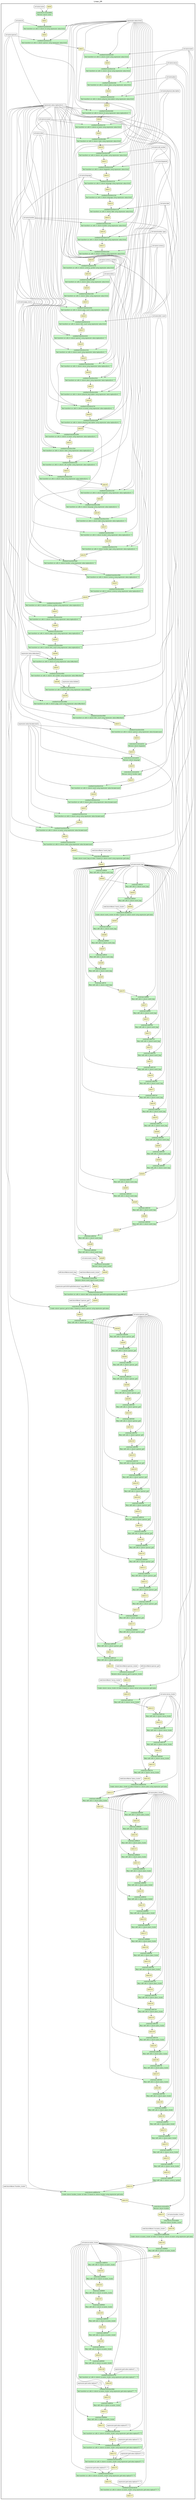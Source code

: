 
/* Start of top-level graph */
digraph Workflow {
rankdir=TB

/* Title for graph */
fontname=Helvetica; fontsize=18; labelloc=t
label=Linear_OR

/* Start of double cluster for drawing box around nodes in workflow */
subgraph cluster_workflow_box_outer { label=""; color=black; penwidth=2
subgraph cluster_workflow_box_inner { label=""; penwidth=0

/* Style for nodes representing atomic programs in workflow */
node[shape=box style=filled fillcolor="#CCFFCC" peripheries=1 fontname=Helvetica]

/* Nodes representing atomic programs in workflow */
"core/column-removal0#" [shape=record rankdir=LR label="{<f0> core/column-removal0# |<f1> Remove column name}"];
"core/text-transform0#" [shape=record rankdir=LR label="{<f0> core/text-transform0# |<f1> Text transform on cells in column id using expression value.trim()}"];
"core/text-transform1#" [shape=record rankdir=LR label="{<f0> core/text-transform1# |<f1> Text transform on cells in column sponsor using expression value.trim()}"];
"core/text-transform2#" [shape=record rankdir=LR label="{<f0> core/text-transform2# |<f1> Text transform on cells in column event using expression value.trim()}"];
"core/text-transform3#" [shape=record rankdir=LR label="{<f0> core/text-transform3# |<f1> Text transform on cells in column venue using expression value.trim()}"];
"core/text-transform4#" [shape=record rankdir=LR label="{<f0> core/text-transform4# |<f1> Text transform on cells in column place using expression value.trim()}"];
"core/text-transform5#" [shape=record rankdir=LR label="{<f0> core/text-transform5# |<f1> Text transform on cells in column physical_description using expression value.trim()}"];
"core/text-transform6#" [shape=record rankdir=LR label="{<f0> core/text-transform6# |<f1> Text transform on cells in column id using expression value.replace(/\\s+/,' ')}"];
"core/text-transform7#" [shape=record rankdir=LR label="{<f0> core/text-transform7# |<f1> Text transform on cells in column occasion using expression value.trim()}"];
"core/text-transform8#" [shape=record rankdir=LR label="{<f0> core/text-transform8# |<f1> Text transform on cells in column notes using expression value.trim()}"];
"core/text-transform9#" [shape=record rankdir=LR label="{<f0> core/text-transform9# |<f1> Text transform on cells in column call_number using expression value.trim()}"];
"core/text-transform10#" [shape=record rankdir=LR label="{<f0> core/text-transform10# |<f1> Text transform on cells in column keywords using expression value.trim()}"];
"core/text-transform11#" [shape=record rankdir=LR label="{<f0> core/text-transform11# |<f1> Text transform on cells in column language using expression value.trim()}"];
"core/text-transform12#" [shape=record rankdir=LR label="{<f0> core/text-transform12# |<f1> Text transform on cells in column language using expression value.trim()}"];
"core/text-transform13#" [shape=record rankdir=LR label="{<f0> core/text-transform13# |<f1> Text transform on cells in column date using expression value.trim()}"];
"core/text-transform14#" [shape=record rankdir=LR label="{<f0> core/text-transform14# |<f1> Text transform on cells in column location using expression value.trim()}"];
"core/text-transform15#" [shape=record rankdir=LR label="{<f0> core/text-transform15# |<f1> Text transform on cells in column location_type using expression value.trim()}"];
"core/text-transform16#" [shape=record rankdir=LR label="{<f0> core/text-transform16# |<f1> Text transform on cells in column currency using expression value.trim()}"];
"core/text-transform17#" [shape=record rankdir=LR label="{<f0> core/text-transform17# |<f1> Text transform on cells in column currency_symbol using expression value.trim()}"];
"core/text-transform18#" [shape=record rankdir=LR label="{<f0> core/text-transform18# |<f1> Text transform on cells in column status using expression value.trim()}"];
"core/text-transform19#" [shape=record rankdir=LR label="{<f0> core/text-transform19# |<f1> Text transform on cells in column status using expression value.trim()}"];
"core/text-transform20#" [shape=record rankdir=LR label="{<f0> core/text-transform20# |<f1> Text transform on cells in column page_count using expression value.trim()}"];
"core/text-transform21#" [shape=record rankdir=LR label="{<f0> core/text-transform21# |<f1> Text transform on cells in column dish_count using expression value.trim()}"];
"core/text-transform22#" [shape=record rankdir=LR label="{<f0> core/text-transform22# |<f1> Text transform on cells in column sponsor using expression value.replace(/\\s+/,' ')}"];
"core/text-transform23#" [shape=record rankdir=LR label="{<f0> core/text-transform23# |<f1> Text transform on cells in column event using expression value.replace(/\\s+/,' ')}"];
"core/text-transform24#" [shape=record rankdir=LR label="{<f0> core/text-transform24# |<f1> Text transform on cells in column venue using expression value.replace(/\\s+/,' ')}"];
"core/text-transform25#" [shape=record rankdir=LR label="{<f0> core/text-transform25# |<f1> Text transform on cells in column place using expression value.replace(/\\s+/,' ')}"];
"core/text-transform26#" [shape=record rankdir=LR label="{<f0> core/text-transform26# |<f1> Text transform on cells in column physical_description using expression value.replace(/\\s+/,' ')}"];
"core/text-transform27#" [shape=record rankdir=LR label="{<f0> core/text-transform27# |<f1> Text transform on cells in column occasion using expression value.replace(/\\s+/,' ')}"];
"core/text-transform28#" [shape=record rankdir=LR label="{<f0> core/text-transform28# |<f1> Text transform on cells in column physical_description using expression value.replace(/\\s+/,' ')}"];
"core/text-transform29#" [shape=record rankdir=LR label="{<f0> core/text-transform29# |<f1> Text transform on cells in column occasion using expression value.replace(/\\s+/,' ')}"];
"core/text-transform30#" [shape=record rankdir=LR label="{<f0> core/text-transform30# |<f1> Text transform on cells in column notes using expression value.replace(/\\s+/,' ')}"];
"core/text-transform31#" [shape=record rankdir=LR label="{<f0> core/text-transform31# |<f1> Text transform on cells in column call_number using expression value.replace(/\\s+/,' ')}"];
"core/text-transform32#" [shape=record rankdir=LR label="{<f0> core/text-transform32# |<f1> Text transform on cells in column notes using expression value.replace(/\\s+/,' ')}"];
"core/text-transform33#" [shape=record rankdir=LR label="{<f0> core/text-transform33# |<f1> Text transform on cells in column keywords using expression value.replace(/\\s+/,' ')}"];
"core/text-transform34#" [shape=record rankdir=LR label="{<f0> core/text-transform34# |<f1> Text transform on cells in column language using expression value.replace(/\\s+/,' ')}"];
"core/text-transform35#" [shape=record rankdir=LR label="{<f0> core/text-transform35# |<f1> Text transform on cells in column date using expression value.replace(/\\s+/,' ')}"];
"core/text-transform36#" [shape=record rankdir=LR label="{<f0> core/text-transform36# |<f1> Text transform on cells in column location using expression value.replace(/\\s+/,' ')}"];
"core/text-transform37#" [shape=record rankdir=LR label="{<f0> core/text-transform37# |<f1> Text transform on cells in column location_type using expression value.replace(/\\s+/,' ')}"];
"core/text-transform38#" [shape=record rankdir=LR label="{<f0> core/text-transform38# |<f1> Text transform on cells in column location using expression value.replace(/\\s+/,' ')}"];
"core/text-transform39#" [shape=record rankdir=LR label="{<f0> core/text-transform39# |<f1> Text transform on cells in column currency using expression value.replace(/\\s+/,' ')}"];
"core/text-transform40#" [shape=record rankdir=LR label="{<f0> core/text-transform40# |<f1> Text transform on cells in column currency using expression value.replace(/\\s+/,' ')}"];
"core/text-transform41#" [shape=record rankdir=LR label="{<f0> core/text-transform41# |<f1> Text transform on cells in column currency_symbol using expression value.replace(/\\s+/,' ')}"];
"core/text-transform42#" [shape=record rankdir=LR label="{<f0> core/text-transform42# |<f1> Text transform on cells in column status using expression value.replace(/\\s+/,' ')}"];
"core/text-transform43#" [shape=record rankdir=LR label="{<f0> core/text-transform43# |<f1> Text transform on cells in column page_count using expression value.replace(/\\s+/,' ')}"];
"core/text-transform44#" [shape=record rankdir=LR label="{<f0> core/text-transform44# |<f1> Text transform on cells in column dish_count using expression value.replace(/\\s+/,' ')}"];
"core/text-transform45#" [shape=record rankdir=LR label="{<f0> core/text-transform45# |<f1> Text transform on cells in column id using expression value.toNumber()}"];
"core/text-transform46#" [shape=record rankdir=LR label="{<f0> core/text-transform46# |<f1> Text transform on cells in column call_number using expression value.toNumber()}"];
"core/text-transform47#" [shape=record rankdir=LR label="{<f0> core/text-transform47# |<f1> Text transform on cells in column date using expression value.toDate()}"];
"core/text-transform48#" [shape=record rankdir=LR label="{<f0> core/text-transform48# |<f1> Text transform on cells in column page_count using expression value.toNumber()}"];
"core/text-transform49#" [shape=record rankdir=LR label="{<f0> core/text-transform49# |<f1> Text transform on cells in column dish_count using expression value.toNumber()}"];
"core/text-transform50#" [shape=record rankdir=LR label="{<f0> core/text-transform50# |<f1> Text transform on cells in column sponsor using expression value.toLowercase()}"];
"core/column-removal1#" [shape=record rankdir=LR label="{<f0> core/column-removal1# |<f1> Remove column keywords}"];
"core/column-removal2#" [shape=record rankdir=LR label="{<f0> core/column-removal2# |<f1> Remove column language}"];
"core/column-removal3#" [shape=record rankdir=LR label="{<f0> core/column-removal3# |<f1> Remove column location_type}"];
"core/text-transform51#" [shape=record rankdir=LR label="{<f0> core/text-transform51# |<f1> Text transform on cells in column event using expression value.toLowercase()}"];
"core/text-transform52#" [shape=record rankdir=LR label="{<f0> core/text-transform52# |<f1> Text transform on cells in column place using expression value.toLowercase()}"];
"core/text-transform53#" [shape=record rankdir=LR label="{<f0> core/text-transform53# |<f1> Text transform on cells in column venue using expression value.toLowercase()}"];
"core/text-transform54#" [shape=record rankdir=LR label="{<f0> core/text-transform54# |<f1> Text transform on cells in column occasion using expression value.toLowercase()}"];
"core/text-transform55#" [shape=record rankdir=LR label="{<f0> core/text-transform55# |<f1> Text transform on cells in column notes using expression value.toLowercase()}"];
"core/column-addition0#" [shape=record rankdir=LR label="{<f0> core/column-addition0# |<f1> Create column event_loop at index 3 based on column event using expression grel\:value}"];
"core/mass-edit0#" [shape=record rankdir=LR label="{<f0> core/mass-edit0# |<f1> Mass edit cells in column event_loop}"];
"core/mass-edit1#" [shape=record rankdir=LR label="{<f0> core/mass-edit1# |<f1> Mass edit cells in column event_loop}"];
"core/mass-edit2#" [shape=record rankdir=LR label="{<f0> core/mass-edit2# |<f1> Mass edit cells in column event_loop}"];
"core/column-addition1#" [shape=record rankdir=LR label="{<f0> core/column-addition1# |<f1> Create column event_cluster at index 3 based on column event using expression grel\:value}"];
"core/mass-edit3#" [shape=record rankdir=LR label="{<f0> core/mass-edit3# |<f1> Mass edit cells in column event_loop}"];
"core/mass-edit4#" [shape=record rankdir=LR label="{<f0> core/mass-edit4# |<f1> Mass edit cells in column event_loop}"];
"core/mass-edit5#" [shape=record rankdir=LR label="{<f0> core/mass-edit5# |<f1> Mass edit cells in column event_loop}"];
"core/mass-edit6#" [shape=record rankdir=LR label="{<f0> core/mass-edit6# |<f1> Mass edit cells in column event_loop}"];
"core/mass-edit7#" [shape=record rankdir=LR label="{<f0> core/mass-edit7# |<f1> Mass edit cells in column event_loop}"];
"core/mass-edit8#" [shape=record rankdir=LR label="{<f0> core/mass-edit8# |<f1> Mass edit cells in column event_loop}"];
"core/mass-edit9#" [shape=record rankdir=LR label="{<f0> core/mass-edit9# |<f1> Mass edit cells in column event_loop}"];
"core/mass-edit10#" [shape=record rankdir=LR label="{<f0> core/mass-edit10# |<f1> Mass edit cells in column event_loop}"];
"core/mass-edit11#" [shape=record rankdir=LR label="{<f0> core/mass-edit11# |<f1> Mass edit cells in column event_loop}"];
"core/mass-edit12#" [shape=record rankdir=LR label="{<f0> core/mass-edit12# |<f1> Mass edit cells in column event_loop}"];
"core/mass-edit13#" [shape=record rankdir=LR label="{<f0> core/mass-edit13# |<f1> Mass edit cells in column event_loop}"];
"core/mass-edit14#" [shape=record rankdir=LR label="{<f0> core/mass-edit14# |<f1> Mass edit cells in column event_loop}"];
"core/mass-edit15#" [shape=record rankdir=LR label="{<f0> core/mass-edit15# |<f1> Mass edit cells in column event_loop}"];
"core/mass-edit16#" [shape=record rankdir=LR label="{<f0> core/mass-edit16# |<f1> Mass edit cells in column event_loop}"];
"core/mass-edit17#" [shape=record rankdir=LR label="{<f0> core/mass-edit17# |<f1> Mass edit cells in column event_loop}"];
"core/mass-edit18#" [shape=record rankdir=LR label="{<f0> core/mass-edit18# |<f1> Mass edit cells in column event_loop}"];
"core/mass-edit19#" [shape=record rankdir=LR label="{<f0> core/mass-edit19# |<f1> Mass edit cells in column event_loop}"];
"core/mass-edit20#" [shape=record rankdir=LR label="{<f0> core/mass-edit20# |<f1> Mass edit cells in column event_loop}"];
"core/mass-edit21#" [shape=record rankdir=LR label="{<f0> core/mass-edit21# |<f1> Mass edit cells in column event_loop}"];
"core/mass-edit22#" [shape=record rankdir=LR label="{<f0> core/mass-edit22# |<f1> Mass edit cells in column event_loop}"];
"core/mass-edit23#" [shape=record rankdir=LR label="{<f0> core/mass-edit23# |<f1> Mass edit cells in column event_loop}"];
"core/mass-edit24#" [shape=record rankdir=LR label="{<f0> core/mass-edit24# |<f1> Mass edit cells in column event_loop}"];
"core/mass-edit25#" [shape=record rankdir=LR label="{<f0> core/mass-edit25# |<f1> Mass edit cells in column event_loop}"];
"core/mass-edit26#" [shape=record rankdir=LR label="{<f0> core/mass-edit26# |<f1> Mass edit cells in column event_loop}"];
"core/column-removal4#" [shape=record rankdir=LR label="{<f0> core/column-removal4# |<f1> Remove column event_cluster}"];
"core/column-rename0#" [shape=record rankdir=LR label="{<f0> core/column-rename0# |<f1> Rename column event_loop to event_cluster}"];
"core/text-transform56#" [shape=record rankdir=LR label="{<f0> core/text-transform56# |<f1> Text transform on cells in column date using expression grel\:toString(toDate(value),\"yyyy-MM-dd\")}"];
"core/column-addition2#" [shape=record rankdir=LR label="{<f0> core/column-addition2# |<f1> Create column sponsor_grel at index 2 based on column sponsor using expression grel\:value}"];
"core/mass-edit27#" [shape=record rankdir=LR label="{<f0> core/mass-edit27# |<f1> Mass edit cells in column sponsor_grel}"];
"core/mass-edit28#" [shape=record rankdir=LR label="{<f0> core/mass-edit28# |<f1> Mass edit cells in column sponsor_grel}"];
"core/mass-edit29#" [shape=record rankdir=LR label="{<f0> core/mass-edit29# |<f1> Mass edit cells in column sponsor_grel}"];
"core/mass-edit30#" [shape=record rankdir=LR label="{<f0> core/mass-edit30# |<f1> Mass edit cells in column sponsor_grel}"];
"core/mass-edit31#" [shape=record rankdir=LR label="{<f0> core/mass-edit31# |<f1> Mass edit cells in column sponsor_grel}"];
"core/mass-edit32#" [shape=record rankdir=LR label="{<f0> core/mass-edit32# |<f1> Mass edit cells in column sponsor_grel}"];
"core/mass-edit33#" [shape=record rankdir=LR label="{<f0> core/mass-edit33# |<f1> Mass edit cells in column sponsor_grel}"];
"core/mass-edit34#" [shape=record rankdir=LR label="{<f0> core/mass-edit34# |<f1> Mass edit cells in column sponsor_grel}"];
"core/mass-edit35#" [shape=record rankdir=LR label="{<f0> core/mass-edit35# |<f1> Mass edit cells in column sponsor_grel}"];
"core/mass-edit36#" [shape=record rankdir=LR label="{<f0> core/mass-edit36# |<f1> Mass edit cells in column sponsor_grel}"];
"core/mass-edit37#" [shape=record rankdir=LR label="{<f0> core/mass-edit37# |<f1> Mass edit cells in column sponsor_grel}"];
"core/mass-edit38#" [shape=record rankdir=LR label="{<f0> core/mass-edit38# |<f1> Mass edit cells in column sponsor_grel}"];
"core/mass-edit39#" [shape=record rankdir=LR label="{<f0> core/mass-edit39# |<f1> Mass edit cells in column sponsor_grel}"];
"core/mass-edit40#" [shape=record rankdir=LR label="{<f0> core/mass-edit40# |<f1> Mass edit cells in column sponsor_grel}"];
"core/mass-edit41#" [shape=record rankdir=LR label="{<f0> core/mass-edit41# |<f1> Mass edit cells in column sponsor_grel}"];
"core/mass-edit42#" [shape=record rankdir=LR label="{<f0> core/mass-edit42# |<f1> Mass edit cells in column sponsor_grel}"];
"core/mass-edit43#" [shape=record rankdir=LR label="{<f0> core/mass-edit43# |<f1> Mass edit cells in column sponsor_grel}"];
"core/mass-edit44#" [shape=record rankdir=LR label="{<f0> core/mass-edit44# |<f1> Mass edit cells in column sponsor_grel}"];
"core/mass-edit45#" [shape=record rankdir=LR label="{<f0> core/mass-edit45# |<f1> Mass edit cells in column sponsor_grel}"];
"core/mass-edit46#" [shape=record rankdir=LR label="{<f0> core/mass-edit46# |<f1> Mass edit cells in column sponsor_grel}"];
"core/mass-edit47#" [shape=record rankdir=LR label="{<f0> core/mass-edit47# |<f1> Mass edit cells in column sponsor_grel}"];
"core/mass-edit48#" [shape=record rankdir=LR label="{<f0> core/mass-edit48# |<f1> Mass edit cells in column sponsor_grel}"];
"core/mass-edit49#" [shape=record rankdir=LR label="{<f0> core/mass-edit49# |<f1> Mass edit cells in column sponsor_grel}"];
"core/mass-edit50#" [shape=record rankdir=LR label="{<f0> core/mass-edit50# |<f1> Mass edit cells in column sponsor_grel}"];
"core/mass-edit51#" [shape=record rankdir=LR label="{<f0> core/mass-edit51# |<f1> Mass edit cells in column sponsor_grel}"];
"core/column-rename1#" [shape=record rankdir=LR label="{<f0> core/column-rename1# |<f1> Rename column sponsor_grel to sponsor_cluster}"];
"core/column-addition3#" [shape=record rankdir=LR label="{<f0> core/column-addition3# |<f1> Create column venue_cluster at index 6 based on column venue using expression grel\:value}"];
"core/mass-edit52#" [shape=record rankdir=LR label="{<f0> core/mass-edit52# |<f1> Mass edit cells in column venue_cluster}"];
"core/mass-edit53#" [shape=record rankdir=LR label="{<f0> core/mass-edit53# |<f1> Mass edit cells in column venue_cluster}"];
"core/mass-edit54#" [shape=record rankdir=LR label="{<f0> core/mass-edit54# |<f1> Mass edit cells in column venue_cluster}"];
"core/mass-edit55#" [shape=record rankdir=LR label="{<f0> core/mass-edit55# |<f1> Mass edit cells in column venue_cluster}"];
"core/mass-edit56#" [shape=record rankdir=LR label="{<f0> core/mass-edit56# |<f1> Mass edit cells in column venue_cluster}"];
"core/mass-edit57#" [shape=record rankdir=LR label="{<f0> core/mass-edit57# |<f1> Mass edit cells in column venue_cluster}"];
"core/column-addition4#" [shape=record rankdir=LR label="{<f0> core/column-addition4# |<f1> Create column place_cluster at index 8 based on column place using expression grel\:value}"];
"core/mass-edit58#" [shape=record rankdir=LR label="{<f0> core/mass-edit58# |<f1> Mass edit cells in column place_cluster}"];
"core/mass-edit59#" [shape=record rankdir=LR label="{<f0> core/mass-edit59# |<f1> Mass edit cells in column place_cluster}"];
"core/mass-edit60#" [shape=record rankdir=LR label="{<f0> core/mass-edit60# |<f1> Mass edit cells in column place_cluster}"];
"core/mass-edit61#" [shape=record rankdir=LR label="{<f0> core/mass-edit61# |<f1> Mass edit cells in column place_cluster}"];
"core/mass-edit62#" [shape=record rankdir=LR label="{<f0> core/mass-edit62# |<f1> Mass edit cells in column place_cluster}"];
"core/mass-edit63#" [shape=record rankdir=LR label="{<f0> core/mass-edit63# |<f1> Mass edit cells in column place_cluster}"];
"core/mass-edit64#" [shape=record rankdir=LR label="{<f0> core/mass-edit64# |<f1> Mass edit cells in column place_cluster}"];
"core/mass-edit65#" [shape=record rankdir=LR label="{<f0> core/mass-edit65# |<f1> Mass edit cells in column place_cluster}"];
"core/mass-edit66#" [shape=record rankdir=LR label="{<f0> core/mass-edit66# |<f1> Mass edit cells in column place_cluster}"];
"core/mass-edit67#" [shape=record rankdir=LR label="{<f0> core/mass-edit67# |<f1> Mass edit cells in column place_cluster}"];
"core/mass-edit68#" [shape=record rankdir=LR label="{<f0> core/mass-edit68# |<f1> Mass edit cells in column place_cluster}"];
"core/mass-edit69#" [shape=record rankdir=LR label="{<f0> core/mass-edit69# |<f1> Mass edit cells in column place_cluster}"];
"core/mass-edit70#" [shape=record rankdir=LR label="{<f0> core/mass-edit70# |<f1> Mass edit cells in column place_cluster}"];
"core/mass-edit71#" [shape=record rankdir=LR label="{<f0> core/mass-edit71# |<f1> Mass edit cells in column place_cluster}"];
"core/mass-edit72#" [shape=record rankdir=LR label="{<f0> core/mass-edit72# |<f1> Mass edit cells in column place_cluster}"];
"core/mass-edit73#" [shape=record rankdir=LR label="{<f0> core/mass-edit73# |<f1> Mass edit cells in column place_cluster}"];
"core/mass-edit74#" [shape=record rankdir=LR label="{<f0> core/mass-edit74# |<f1> Mass edit cells in column place_cluster}"];
"core/mass-edit75#" [shape=record rankdir=LR label="{<f0> core/mass-edit75# |<f1> Mass edit cells in column place_cluster}"];
"core/mass-edit76#" [shape=record rankdir=LR label="{<f0> core/mass-edit76# |<f1> Mass edit cells in column place_cluster}"];
"core/mass-edit77#" [shape=record rankdir=LR label="{<f0> core/mass-edit77# |<f1> Mass edit cells in column place_cluster}"];
"core/mass-edit78#" [shape=record rankdir=LR label="{<f0> core/mass-edit78# |<f1> Mass edit cells in column place_cluster}"];
"core/mass-edit79#" [shape=record rankdir=LR label="{<f0> core/mass-edit79# |<f1> Mass edit cells in column place_cluster}"];
"core/mass-edit80#" [shape=record rankdir=LR label="{<f0> core/mass-edit80# |<f1> Mass edit cells in column place_cluster}"];
"core/mass-edit81#" [shape=record rankdir=LR label="{<f0> core/mass-edit81# |<f1> Mass edit cells in column place_cluster}"];
"core/mass-edit82#" [shape=record rankdir=LR label="{<f0> core/mass-edit82# |<f1> Mass edit cells in column place_cluster}"];
"core/mass-edit83#" [shape=record rankdir=LR label="{<f0> core/mass-edit83# |<f1> Mass edit cells in column venue_cluster}"];
"core/mass-edit84#" [shape=record rankdir=LR label="{<f0> core/mass-edit84# |<f1> Mass edit cells in column venue_cluster}"];
"core/mass-edit85#" [shape=record rankdir=LR label="{<f0> core/mass-edit85# |<f1> Mass edit cells in column currency_symbol}"];
"core/column-addition5#" [shape=record rankdir=LR label="{<f0> core/column-addition5# |<f1> Create column location_cluster at index 15 based on column location using expression grel\:value}"];
"core/column-removal5#" [shape=record rankdir=LR label="{<f0> core/column-removal5# |<f1> Remove column location}"];
"core/column-removal6#" [shape=record rankdir=LR label="{<f0> core/column-removal6# |<f1> Remove column location_cluster}"];
"core/column-addition6#" [shape=record rankdir=LR label="{<f0> core/column-addition6# |<f1> Create column occasion_cluster at index 11 based on column occasion using expression grel\:value}"];
"core/mass-edit86#" [shape=record rankdir=LR label="{<f0> core/mass-edit86# |<f1> Mass edit cells in column occasion_cluster}"];
"core/mass-edit87#" [shape=record rankdir=LR label="{<f0> core/mass-edit87# |<f1> Mass edit cells in column occasion_cluster}"];
"core/mass-edit88#" [shape=record rankdir=LR label="{<f0> core/mass-edit88# |<f1> Mass edit cells in column occasion_cluster}"];
"core/mass-edit89#" [shape=record rankdir=LR label="{<f0> core/mass-edit89# |<f1> Mass edit cells in column occasion_cluster}"];
"core/mass-edit90#" [shape=record rankdir=LR label="{<f0> core/mass-edit90# |<f1> Mass edit cells in column occasion_cluster}"];
"core/mass-edit91#" [shape=record rankdir=LR label="{<f0> core/mass-edit91# |<f1> Mass edit cells in column occasion_cluster}"];
"core/mass-edit92#" [shape=record rankdir=LR label="{<f0> core/mass-edit92# |<f1> Mass edit cells in column occasion_cluster}"];
"core/mass-edit93#" [shape=record rankdir=LR label="{<f0> core/mass-edit93# |<f1> Mass edit cells in column occasion_cluster}"];
"core/mass-edit94#" [shape=record rankdir=LR label="{<f0> core/mass-edit94# |<f1> Mass edit cells in column occasion_cluster}"];
"core/text-transform57#" [shape=record rankdir=LR label="{<f0> core/text-transform57# |<f1> Text transform on cells in column occasion_cluster using expression grel\:value.replace(\";\", \"\")}"];
"core/text-transform58#" [shape=record rankdir=LR label="{<f0> core/text-transform58# |<f1> Text transform on cells in column occasion_cluster using expression grel\:value.replace(\"\"\", \"\")}"];
"core/mass-edit95#" [shape=record rankdir=LR label="{<f0> core/mass-edit95# |<f1> Mass edit cells in column occasion_cluster}"];
"core/mass-edit96#" [shape=record rankdir=LR label="{<f0> core/mass-edit96# |<f1> Mass edit cells in column occasion_cluster}"];
"core/text-transform59#" [shape=record rankdir=LR label="{<f0> core/text-transform59# |<f1> Text transform on cells in column occasion_cluster using expression grel\:value.replace(\"[\",\"\")}"];
"core/text-transform60#" [shape=record rankdir=LR label="{<f0> core/text-transform60# |<f1> Text transform on cells in column occasion_cluster using expression grel\:value.replace(\"]\",\"\")}"];
"core/text-transform61#" [shape=record rankdir=LR label="{<f0> core/text-transform61# |<f1> Text transform on cells in column occasion_cluster using expression grel\:value.replace(\"(\",\"\")}"];
"core/text-transform62#" [shape=record rankdir=LR label="{<f0> core/text-transform62# |<f1> Text transform on cells in column occasion_cluster using expression grel\:value.replace(\")\",\"\")}"];
"core/text-transform63#" [shape=record rankdir=LR label="{<f0> core/text-transform63# |<f1> Text transform on cells in column occasion_cluster using expression grel\:value.replace(\"?\",\"\")}"];

/* Style for nodes representing non-parameter data channels in workflow */
node[shape=box style="rounded,filled" fillcolor="#FFFFCC" peripheries=1 fontname=Helvetica]

/* Nodes for non-parameter data channels in workflow */
table177
table0
table1
table2
table3
table4
table5
table6
table7
table8
table9
table10
table11
table12
table13
table14
table15
table16
table17
table18
table19
table20
table21
table22
table23
table24
table25
table26
table27
table28
table29
table30
table31
table32
table33
table34
table35
table36
table37
table38
table39
table40
table41
table42
table43
table44
table45
table46
table47
table48
table49
table50
table51
table52
table53
table54
table55
table56
table57
table58
table59
table60
table61
table62
table63
table64
table65
table66
table67
table68
table69
table70
table71
table72
table73
table74
table75
table76
table77
table78
table79
table80
table81
table82
table83
table84
table85
table86
table87
table88
table89
table90
table91
table92
table93
table94
table95
table96
table97
table98
table99
table100
table101
table102
table103
table104
table105
table106
table107
table108
table109
table110
table111
table112
table113
table114
table115
table116
table117
table118
table119
table120
table121
table122
table123
table124
table125
table126
table127
table128
table129
table130
table131
table132
table133
table134
table135
table136
table137
table138
table139
table140
table141
table142
table143
table144
table145
table146
table147
table148
table149
table150
table151
table152
table153
table154
table155
table156
table157
table158
table159
table160
table161
table162
table163
table164
table165
table166
table167
table168
table169
table170
table171
table172
table173
table174
table175
table176

/* Style for nodes representing parameter channels in workflow */
node[shape=box style="rounded,filled" fillcolor="#FCFCFC" peripheries=1 fontname=Helvetica]

/* Nodes representing parameter channels in workflow */
"col-name:name"
"col-name:id"
"expression:value.trim()"
"col-name:sponsor"
"col-name:event"
"col-name:venue"
"col-name:place"
"col-name:physical_description"
"expression:value.replace(/\\s+/,'_')"
"col-name:occasion"
"col-name:notes"
"col-name:call_number"
"col-name:keywords"
"col-name:language"
"col-name:date"
"col-name:location"
"col-name:location_type"
"col-name:currency"
"col-name:currency_symbol"
"col-name:status"
"col-name:page_count"
"col-name:dish_count"
"expression:value.toNumber()"
"expression:value.toDate()"
"expression:value.toLowercase()"
"col-name:event_loop"
"col-name:event_cluster"
"oldColumnName:event_loop"
"newColumnName:event_cluster"
"expression:grel:toString(toDate(value),\"yyyy-MM-dd\")"
"col-name:sponsor_grel"
"oldColumnName:sponsor_grel"
"newColumnName:sponsor_cluster"
"col-name:venue_cluster"
"col-name:place_cluster"
"col-name:location_cluster"
"col-name:occasion_cluster"
"expression:grel:value.replace(\";\",_\"\")"
"expression:grel:value.replace(\"\"\",_\"\")"
"expression:grel:value.replace(\"[\",\"\")"
"expression:grel:value.replace(\"]\",\"\")"
"expression:grel:value.replace(\"(\",\"\")"
"expression:grel:value.replace(\")\",\"\")"
"expression:grel:value.replace(\"?\",\"\")"

/* Edges representing connections between programs and channels */
"core/column-removal0#" -> table1
"col-name:name" -> "core/column-removal0#"
table0 -> "core/column-removal0#"
"core/text-transform0#" -> table2
"col-name:id" -> "core/text-transform0#"
"expression:value.trim()" -> "core/text-transform0#"
table1 -> "core/text-transform0#"
"core/text-transform1#" -> table3
"col-name:sponsor" -> "core/text-transform1#"
"expression:value.trim()" -> "core/text-transform1#"
table2 -> "core/text-transform1#"
"core/text-transform2#" -> table4
"col-name:event" -> "core/text-transform2#"
"expression:value.trim()" -> "core/text-transform2#"
table3 -> "core/text-transform2#"
"core/text-transform3#" -> table5
"col-name:venue" -> "core/text-transform3#"
"expression:value.trim()" -> "core/text-transform3#"
table4 -> "core/text-transform3#"
"core/text-transform4#" -> table6
"col-name:place" -> "core/text-transform4#"
"expression:value.trim()" -> "core/text-transform4#"
table5 -> "core/text-transform4#"
"core/text-transform5#" -> table7
"col-name:physical_description" -> "core/text-transform5#"
"expression:value.trim()" -> "core/text-transform5#"
table6 -> "core/text-transform5#"
"core/text-transform6#" -> table8
"col-name:id" -> "core/text-transform6#"
"expression:value.replace(/\\s+/,'_')" -> "core/text-transform6#"
table7 -> "core/text-transform6#"
"core/text-transform7#" -> table9
"col-name:occasion" -> "core/text-transform7#"
"expression:value.trim()" -> "core/text-transform7#"
table8 -> "core/text-transform7#"
"core/text-transform8#" -> table10
"col-name:notes" -> "core/text-transform8#"
"expression:value.trim()" -> "core/text-transform8#"
table9 -> "core/text-transform8#"
"core/text-transform9#" -> table11
"col-name:call_number" -> "core/text-transform9#"
"expression:value.trim()" -> "core/text-transform9#"
table10 -> "core/text-transform9#"
"core/text-transform10#" -> table12
"col-name:keywords" -> "core/text-transform10#"
"expression:value.trim()" -> "core/text-transform10#"
table11 -> "core/text-transform10#"
"core/text-transform11#" -> table13
"col-name:language" -> "core/text-transform11#"
"expression:value.trim()" -> "core/text-transform11#"
table12 -> "core/text-transform11#"
"core/text-transform12#" -> table14
"col-name:language" -> "core/text-transform12#"
"expression:value.trim()" -> "core/text-transform12#"
table13 -> "core/text-transform12#"
"core/text-transform13#" -> table15
"col-name:date" -> "core/text-transform13#"
"expression:value.trim()" -> "core/text-transform13#"
table14 -> "core/text-transform13#"
"core/text-transform14#" -> table16
"col-name:location" -> "core/text-transform14#"
"expression:value.trim()" -> "core/text-transform14#"
table15 -> "core/text-transform14#"
"core/text-transform15#" -> table17
"col-name:location_type" -> "core/text-transform15#"
"expression:value.trim()" -> "core/text-transform15#"
table16 -> "core/text-transform15#"
"core/text-transform16#" -> table18
"col-name:currency" -> "core/text-transform16#"
"expression:value.trim()" -> "core/text-transform16#"
table17 -> "core/text-transform16#"
"core/text-transform17#" -> table19
"col-name:currency_symbol" -> "core/text-transform17#"
"expression:value.trim()" -> "core/text-transform17#"
table18 -> "core/text-transform17#"
"core/text-transform18#" -> table20
"col-name:status" -> "core/text-transform18#"
"expression:value.trim()" -> "core/text-transform18#"
table19 -> "core/text-transform18#"
"core/text-transform19#" -> table21
"col-name:status" -> "core/text-transform19#"
"expression:value.trim()" -> "core/text-transform19#"
table20 -> "core/text-transform19#"
"core/text-transform20#" -> table22
"col-name:page_count" -> "core/text-transform20#"
"expression:value.trim()" -> "core/text-transform20#"
table21 -> "core/text-transform20#"
"core/text-transform21#" -> table23
"col-name:dish_count" -> "core/text-transform21#"
"expression:value.trim()" -> "core/text-transform21#"
table22 -> "core/text-transform21#"
"core/text-transform22#" -> table24
"col-name:sponsor" -> "core/text-transform22#"
"expression:value.replace(/\\s+/,'_')" -> "core/text-transform22#"
table23 -> "core/text-transform22#"
"core/text-transform23#" -> table25
"col-name:event" -> "core/text-transform23#"
"expression:value.replace(/\\s+/,'_')" -> "core/text-transform23#"
table24 -> "core/text-transform23#"
"core/text-transform24#" -> table26
"col-name:venue" -> "core/text-transform24#"
"expression:value.replace(/\\s+/,'_')" -> "core/text-transform24#"
table25 -> "core/text-transform24#"
"core/text-transform25#" -> table27
"col-name:place" -> "core/text-transform25#"
"expression:value.replace(/\\s+/,'_')" -> "core/text-transform25#"
table26 -> "core/text-transform25#"
"core/text-transform26#" -> table28
"col-name:physical_description" -> "core/text-transform26#"
"expression:value.replace(/\\s+/,'_')" -> "core/text-transform26#"
table27 -> "core/text-transform26#"
"core/text-transform27#" -> table29
"col-name:occasion" -> "core/text-transform27#"
"expression:value.replace(/\\s+/,'_')" -> "core/text-transform27#"
table28 -> "core/text-transform27#"
"core/text-transform28#" -> table30
"col-name:physical_description" -> "core/text-transform28#"
"expression:value.replace(/\\s+/,'_')" -> "core/text-transform28#"
table29 -> "core/text-transform28#"
"core/text-transform29#" -> table31
"col-name:occasion" -> "core/text-transform29#"
"expression:value.replace(/\\s+/,'_')" -> "core/text-transform29#"
table30 -> "core/text-transform29#"
"core/text-transform30#" -> table32
"col-name:notes" -> "core/text-transform30#"
"expression:value.replace(/\\s+/,'_')" -> "core/text-transform30#"
table31 -> "core/text-transform30#"
"core/text-transform31#" -> table33
"col-name:call_number" -> "core/text-transform31#"
"expression:value.replace(/\\s+/,'_')" -> "core/text-transform31#"
table32 -> "core/text-transform31#"
"core/text-transform32#" -> table34
"col-name:notes" -> "core/text-transform32#"
"expression:value.replace(/\\s+/,'_')" -> "core/text-transform32#"
table33 -> "core/text-transform32#"
"core/text-transform33#" -> table35
"col-name:keywords" -> "core/text-transform33#"
"expression:value.replace(/\\s+/,'_')" -> "core/text-transform33#"
table34 -> "core/text-transform33#"
"core/text-transform34#" -> table36
"col-name:language" -> "core/text-transform34#"
"expression:value.replace(/\\s+/,'_')" -> "core/text-transform34#"
table35 -> "core/text-transform34#"
"core/text-transform35#" -> table37
"col-name:date" -> "core/text-transform35#"
"expression:value.replace(/\\s+/,'_')" -> "core/text-transform35#"
table36 -> "core/text-transform35#"
"core/text-transform36#" -> table38
"col-name:location" -> "core/text-transform36#"
"expression:value.replace(/\\s+/,'_')" -> "core/text-transform36#"
table37 -> "core/text-transform36#"
"core/text-transform37#" -> table39
"col-name:location_type" -> "core/text-transform37#"
"expression:value.replace(/\\s+/,'_')" -> "core/text-transform37#"
table38 -> "core/text-transform37#"
"core/text-transform38#" -> table40
"col-name:location" -> "core/text-transform38#"
"expression:value.replace(/\\s+/,'_')" -> "core/text-transform38#"
table39 -> "core/text-transform38#"
"core/text-transform39#" -> table41
"col-name:currency" -> "core/text-transform39#"
"expression:value.replace(/\\s+/,'_')" -> "core/text-transform39#"
table40 -> "core/text-transform39#"
"core/text-transform40#" -> table42
"col-name:currency" -> "core/text-transform40#"
"expression:value.replace(/\\s+/,'_')" -> "core/text-transform40#"
table41 -> "core/text-transform40#"
"core/text-transform41#" -> table43
"col-name:currency_symbol" -> "core/text-transform41#"
"expression:value.replace(/\\s+/,'_')" -> "core/text-transform41#"
table42 -> "core/text-transform41#"
"core/text-transform42#" -> table44
"col-name:status" -> "core/text-transform42#"
"expression:value.replace(/\\s+/,'_')" -> "core/text-transform42#"
table43 -> "core/text-transform42#"
"core/text-transform43#" -> table45
"col-name:page_count" -> "core/text-transform43#"
"expression:value.replace(/\\s+/,'_')" -> "core/text-transform43#"
table44 -> "core/text-transform43#"
"core/text-transform44#" -> table46
"col-name:dish_count" -> "core/text-transform44#"
"expression:value.replace(/\\s+/,'_')" -> "core/text-transform44#"
table45 -> "core/text-transform44#"
"core/text-transform45#" -> table47
"col-name:id" -> "core/text-transform45#"
"expression:value.toNumber()" -> "core/text-transform45#"
table46 -> "core/text-transform45#"
"core/text-transform46#" -> table48
"col-name:call_number" -> "core/text-transform46#"
"expression:value.toNumber()" -> "core/text-transform46#"
table47 -> "core/text-transform46#"
"core/text-transform47#" -> table49
"col-name:date" -> "core/text-transform47#"
"expression:value.toDate()" -> "core/text-transform47#"
table48 -> "core/text-transform47#"
"core/text-transform48#" -> table50
"col-name:page_count" -> "core/text-transform48#"
"expression:value.toNumber()" -> "core/text-transform48#"
table49 -> "core/text-transform48#"
"core/text-transform49#" -> table51
"col-name:dish_count" -> "core/text-transform49#"
"expression:value.toNumber()" -> "core/text-transform49#"
table50 -> "core/text-transform49#"
"core/text-transform50#" -> table52
"col-name:sponsor" -> "core/text-transform50#"
"expression:value.toLowercase()" -> "core/text-transform50#"
table51 -> "core/text-transform50#"
"core/column-removal1#" -> table53
"col-name:keywords" -> "core/column-removal1#"
table52 -> "core/column-removal1#"
"core/column-removal2#" -> table54
"col-name:language" -> "core/column-removal2#"
table53 -> "core/column-removal2#"
"core/column-removal3#" -> table55
"col-name:location_type" -> "core/column-removal3#"
table54 -> "core/column-removal3#"
"core/text-transform51#" -> table56
"col-name:event" -> "core/text-transform51#"
"expression:value.toLowercase()" -> "core/text-transform51#"
table55 -> "core/text-transform51#"
"core/text-transform52#" -> table57
"col-name:place" -> "core/text-transform52#"
"expression:value.toLowercase()" -> "core/text-transform52#"
table56 -> "core/text-transform52#"
"core/text-transform53#" -> table58
"col-name:venue" -> "core/text-transform53#"
"expression:value.toLowercase()" -> "core/text-transform53#"
table57 -> "core/text-transform53#"
"core/text-transform54#" -> table59
"col-name:occasion" -> "core/text-transform54#"
"expression:value.toLowercase()" -> "core/text-transform54#"
table58 -> "core/text-transform54#"
"core/text-transform55#" -> table60
"col-name:notes" -> "core/text-transform55#"
"expression:value.toLowercase()" -> "core/text-transform55#"
table59 -> "core/text-transform55#"
"core/column-addition0#" -> table61
"col-name:event" -> "core/column-addition0#"
"newColumnName:\"event_loop\"" -> "core/column-addition0#"
table60 -> "core/column-addition0#"
"core/mass-edit0#" -> table62
"col-name:event_loop" -> "core/mass-edit0#"
table61 -> "core/mass-edit0#"
"core/mass-edit1#" -> table63
"col-name:event_loop" -> "core/mass-edit1#"
table62 -> "core/mass-edit1#"
"core/mass-edit2#" -> table64
"col-name:event_loop" -> "core/mass-edit2#"
table63 -> "core/mass-edit2#"
"core/column-addition1#" -> table65
"col-name:event" -> "core/column-addition1#"
"newColumnName:\"event_cluster\"" -> "core/column-addition1#"
table64 -> "core/column-addition1#"
"core/mass-edit3#" -> table66
"col-name:event_loop" -> "core/mass-edit3#"
table65 -> "core/mass-edit3#"
"core/mass-edit4#" -> table67
"col-name:event_loop" -> "core/mass-edit4#"
table66 -> "core/mass-edit4#"
"core/mass-edit5#" -> table68
"col-name:event_loop" -> "core/mass-edit5#"
table67 -> "core/mass-edit5#"
"core/mass-edit6#" -> table69
"col-name:event_loop" -> "core/mass-edit6#"
table68 -> "core/mass-edit6#"
"core/mass-edit7#" -> table70
"col-name:event_loop" -> "core/mass-edit7#"
table69 -> "core/mass-edit7#"
"core/mass-edit8#" -> table71
"col-name:event_loop" -> "core/mass-edit8#"
table70 -> "core/mass-edit8#"
"core/mass-edit9#" -> table72
"col-name:event_loop" -> "core/mass-edit9#"
table71 -> "core/mass-edit9#"
"core/mass-edit10#" -> table73
"col-name:event_loop" -> "core/mass-edit10#"
table72 -> "core/mass-edit10#"
"core/mass-edit11#" -> table74
"col-name:event_loop" -> "core/mass-edit11#"
table73 -> "core/mass-edit11#"
"core/mass-edit12#" -> table75
"col-name:event_loop" -> "core/mass-edit12#"
table74 -> "core/mass-edit12#"
"core/mass-edit13#" -> table76
"col-name:event_loop" -> "core/mass-edit13#"
table75 -> "core/mass-edit13#"
"core/mass-edit14#" -> table77
"col-name:event_loop" -> "core/mass-edit14#"
table76 -> "core/mass-edit14#"
"core/mass-edit15#" -> table78
"col-name:event_loop" -> "core/mass-edit15#"
table77 -> "core/mass-edit15#"
"core/mass-edit16#" -> table79
"col-name:event_loop" -> "core/mass-edit16#"
table78 -> "core/mass-edit16#"
"core/mass-edit17#" -> table80
"col-name:event_loop" -> "core/mass-edit17#"
table79 -> "core/mass-edit17#"
"core/mass-edit18#" -> table81
"col-name:event_loop" -> "core/mass-edit18#"
table80 -> "core/mass-edit18#"
"core/mass-edit19#" -> table82
"col-name:event_loop" -> "core/mass-edit19#"
table81 -> "core/mass-edit19#"
"core/mass-edit20#" -> table83
"col-name:event_loop" -> "core/mass-edit20#"
table82 -> "core/mass-edit20#"
"core/mass-edit21#" -> table84
"col-name:event_loop" -> "core/mass-edit21#"
table83 -> "core/mass-edit21#"
"core/mass-edit22#" -> table85
"col-name:event_loop" -> "core/mass-edit22#"
table84 -> "core/mass-edit22#"
"core/mass-edit23#" -> table86
"col-name:event_loop" -> "core/mass-edit23#"
table85 -> "core/mass-edit23#"
"core/mass-edit24#" -> table87
"col-name:event_loop" -> "core/mass-edit24#"
table86 -> "core/mass-edit24#"
"core/mass-edit25#" -> table88
"col-name:event_loop" -> "core/mass-edit25#"
table87 -> "core/mass-edit25#"
"core/mass-edit26#" -> table89
"col-name:event_loop" -> "core/mass-edit26#"
table88 -> "core/mass-edit26#"
"core/column-removal4#" -> table90
"col-name:event_cluster" -> "core/column-removal4#"
table89 -> "core/column-removal4#"
"core/column-rename0#" -> table91
"oldColumnName:event_loop" -> "core/column-rename0#"
"newColumnName:event_cluster" -> "core/column-rename0#"
table90 -> "core/column-rename0#"
"core/text-transform56#" -> table92
"col-name:date" -> "core/text-transform56#"
"expression:grel:toString(toDate(value),\"yyyy-MM-dd\")" -> "core/text-transform56#"
table91 -> "core/text-transform56#"
"core/column-addition2#" -> table93
"col-name:sponsor" -> "core/column-addition2#"
"newColumnName:\"sponsor_grel\"" -> "core/column-addition2#"
table92 -> "core/column-addition2#"
"core/mass-edit27#" -> table94
"col-name:sponsor_grel" -> "core/mass-edit27#"
table93 -> "core/mass-edit27#"
"core/mass-edit28#" -> table95
"col-name:sponsor_grel" -> "core/mass-edit28#"
table94 -> "core/mass-edit28#"
"core/mass-edit29#" -> table96
"col-name:sponsor_grel" -> "core/mass-edit29#"
table95 -> "core/mass-edit29#"
"core/mass-edit30#" -> table97
"col-name:sponsor_grel" -> "core/mass-edit30#"
table96 -> "core/mass-edit30#"
"core/mass-edit31#" -> table98
"col-name:sponsor_grel" -> "core/mass-edit31#"
table97 -> "core/mass-edit31#"
"core/mass-edit32#" -> table99
"col-name:sponsor_grel" -> "core/mass-edit32#"
table98 -> "core/mass-edit32#"
"core/mass-edit33#" -> table100
"col-name:sponsor_grel" -> "core/mass-edit33#"
table99 -> "core/mass-edit33#"
"core/mass-edit34#" -> table101
"col-name:sponsor_grel" -> "core/mass-edit34#"
table100 -> "core/mass-edit34#"
"core/mass-edit35#" -> table102
"col-name:sponsor_grel" -> "core/mass-edit35#"
table101 -> "core/mass-edit35#"
"core/mass-edit36#" -> table103
"col-name:sponsor_grel" -> "core/mass-edit36#"
table102 -> "core/mass-edit36#"
"core/mass-edit37#" -> table104
"col-name:sponsor_grel" -> "core/mass-edit37#"
table103 -> "core/mass-edit37#"
"core/mass-edit38#" -> table105
"col-name:sponsor_grel" -> "core/mass-edit38#"
table104 -> "core/mass-edit38#"
"core/mass-edit39#" -> table106
"col-name:sponsor_grel" -> "core/mass-edit39#"
table105 -> "core/mass-edit39#"
"core/mass-edit40#" -> table107
"col-name:sponsor_grel" -> "core/mass-edit40#"
table106 -> "core/mass-edit40#"
"core/mass-edit41#" -> table108
"col-name:sponsor_grel" -> "core/mass-edit41#"
table107 -> "core/mass-edit41#"
"core/mass-edit42#" -> table109
"col-name:sponsor_grel" -> "core/mass-edit42#"
table108 -> "core/mass-edit42#"
"core/mass-edit43#" -> table110
"col-name:sponsor_grel" -> "core/mass-edit43#"
table109 -> "core/mass-edit43#"
"core/mass-edit44#" -> table111
"col-name:sponsor_grel" -> "core/mass-edit44#"
table110 -> "core/mass-edit44#"
"core/mass-edit45#" -> table112
"col-name:sponsor_grel" -> "core/mass-edit45#"
table111 -> "core/mass-edit45#"
"core/mass-edit46#" -> table113
"col-name:sponsor_grel" -> "core/mass-edit46#"
table112 -> "core/mass-edit46#"
"core/mass-edit47#" -> table114
"col-name:sponsor_grel" -> "core/mass-edit47#"
table113 -> "core/mass-edit47#"
"core/mass-edit48#" -> table115
"col-name:sponsor_grel" -> "core/mass-edit48#"
table114 -> "core/mass-edit48#"
"core/mass-edit49#" -> table116
"col-name:sponsor_grel" -> "core/mass-edit49#"
table115 -> "core/mass-edit49#"
"core/mass-edit50#" -> table117
"col-name:sponsor_grel" -> "core/mass-edit50#"
table116 -> "core/mass-edit50#"
"core/mass-edit51#" -> table118
"col-name:sponsor_grel" -> "core/mass-edit51#"
table117 -> "core/mass-edit51#"
"core/column-rename1#" -> table119
"oldColumnName:sponsor_grel" -> "core/column-rename1#"
"newColumnName:sponsor_cluster" -> "core/column-rename1#"
table118 -> "core/column-rename1#"
"core/column-addition3#" -> table120
"col-name:venue" -> "core/column-addition3#"
"newColumnName:\"venue_cluster\"" -> "core/column-addition3#"
table119 -> "core/column-addition3#"
"core/mass-edit52#" -> table121
"col-name:venue_cluster" -> "core/mass-edit52#"
table120 -> "core/mass-edit52#"
"core/mass-edit53#" -> table122
"col-name:venue_cluster" -> "core/mass-edit53#"
table121 -> "core/mass-edit53#"
"core/mass-edit54#" -> table123
"col-name:venue_cluster" -> "core/mass-edit54#"
table122 -> "core/mass-edit54#"
"core/mass-edit55#" -> table124
"col-name:venue_cluster" -> "core/mass-edit55#"
table123 -> "core/mass-edit55#"
"core/mass-edit56#" -> table125
"col-name:venue_cluster" -> "core/mass-edit56#"
table124 -> "core/mass-edit56#"
"core/mass-edit57#" -> table126
"col-name:venue_cluster" -> "core/mass-edit57#"
table125 -> "core/mass-edit57#"
"core/column-addition4#" -> table127
"col-name:place" -> "core/column-addition4#"
"newColumnName:\"place_cluster\"" -> "core/column-addition4#"
table126 -> "core/column-addition4#"
"core/mass-edit58#" -> table128
"col-name:place_cluster" -> "core/mass-edit58#"
table127 -> "core/mass-edit58#"
"core/mass-edit59#" -> table129
"col-name:place_cluster" -> "core/mass-edit59#"
table128 -> "core/mass-edit59#"
"core/mass-edit60#" -> table130
"col-name:place_cluster" -> "core/mass-edit60#"
table129 -> "core/mass-edit60#"
"core/mass-edit61#" -> table131
"col-name:place_cluster" -> "core/mass-edit61#"
table130 -> "core/mass-edit61#"
"core/mass-edit62#" -> table132
"col-name:place_cluster" -> "core/mass-edit62#"
table131 -> "core/mass-edit62#"
"core/mass-edit63#" -> table133
"col-name:place_cluster" -> "core/mass-edit63#"
table132 -> "core/mass-edit63#"
"core/mass-edit64#" -> table134
"col-name:place_cluster" -> "core/mass-edit64#"
table133 -> "core/mass-edit64#"
"core/mass-edit65#" -> table135
"col-name:place_cluster" -> "core/mass-edit65#"
table134 -> "core/mass-edit65#"
"core/mass-edit66#" -> table136
"col-name:place_cluster" -> "core/mass-edit66#"
table135 -> "core/mass-edit66#"
"core/mass-edit67#" -> table137
"col-name:place_cluster" -> "core/mass-edit67#"
table136 -> "core/mass-edit67#"
"core/mass-edit68#" -> table138
"col-name:place_cluster" -> "core/mass-edit68#"
table137 -> "core/mass-edit68#"
"core/mass-edit69#" -> table139
"col-name:place_cluster" -> "core/mass-edit69#"
table138 -> "core/mass-edit69#"
"core/mass-edit70#" -> table140
"col-name:place_cluster" -> "core/mass-edit70#"
table139 -> "core/mass-edit70#"
"core/mass-edit71#" -> table141
"col-name:place_cluster" -> "core/mass-edit71#"
table140 -> "core/mass-edit71#"
"core/mass-edit72#" -> table142
"col-name:place_cluster" -> "core/mass-edit72#"
table141 -> "core/mass-edit72#"
"core/mass-edit73#" -> table143
"col-name:place_cluster" -> "core/mass-edit73#"
table142 -> "core/mass-edit73#"
"core/mass-edit74#" -> table144
"col-name:place_cluster" -> "core/mass-edit74#"
table143 -> "core/mass-edit74#"
"core/mass-edit75#" -> table145
"col-name:place_cluster" -> "core/mass-edit75#"
table144 -> "core/mass-edit75#"
"core/mass-edit76#" -> table146
"col-name:place_cluster" -> "core/mass-edit76#"
table145 -> "core/mass-edit76#"
"core/mass-edit77#" -> table147
"col-name:place_cluster" -> "core/mass-edit77#"
table146 -> "core/mass-edit77#"
"core/mass-edit78#" -> table148
"col-name:place_cluster" -> "core/mass-edit78#"
table147 -> "core/mass-edit78#"
"core/mass-edit79#" -> table149
"col-name:place_cluster" -> "core/mass-edit79#"
table148 -> "core/mass-edit79#"
"core/mass-edit80#" -> table150
"col-name:place_cluster" -> "core/mass-edit80#"
table149 -> "core/mass-edit80#"
"core/mass-edit81#" -> table151
"col-name:place_cluster" -> "core/mass-edit81#"
table150 -> "core/mass-edit81#"
"core/mass-edit82#" -> table152
"col-name:place_cluster" -> "core/mass-edit82#"
table151 -> "core/mass-edit82#"
"core/mass-edit83#" -> table153
"col-name:venue_cluster" -> "core/mass-edit83#"
table152 -> "core/mass-edit83#"
"core/mass-edit84#" -> table154
"col-name:venue_cluster" -> "core/mass-edit84#"
table153 -> "core/mass-edit84#"
"core/mass-edit85#" -> table155
"col-name:currency_symbol" -> "core/mass-edit85#"
table154 -> "core/mass-edit85#"
"core/column-addition5#" -> table156
"col-name:location" -> "core/column-addition5#"
"newColumnName:\"location_cluster\"" -> "core/column-addition5#"
table155 -> "core/column-addition5#"
"core/column-removal5#" -> table157
"col-name:location" -> "core/column-removal5#"
table156 -> "core/column-removal5#"
"core/column-removal6#" -> table158
"col-name:location_cluster" -> "core/column-removal6#"
table157 -> "core/column-removal6#"
"core/column-addition6#" -> table159
"col-name:occasion" -> "core/column-addition6#"
"newColumnName:\"occasion_cluster\"" -> "core/column-addition6#"
table158 -> "core/column-addition6#"
"core/mass-edit86#" -> table160
"col-name:occasion_cluster" -> "core/mass-edit86#"
table159 -> "core/mass-edit86#"
"core/mass-edit87#" -> table161
"col-name:occasion_cluster" -> "core/mass-edit87#"
table160 -> "core/mass-edit87#"
"core/mass-edit88#" -> table162
"col-name:occasion_cluster" -> "core/mass-edit88#"
table161 -> "core/mass-edit88#"
"core/mass-edit89#" -> table163
"col-name:occasion_cluster" -> "core/mass-edit89#"
table162 -> "core/mass-edit89#"
"core/mass-edit90#" -> table164
"col-name:occasion_cluster" -> "core/mass-edit90#"
table163 -> "core/mass-edit90#"
"core/mass-edit91#" -> table165
"col-name:occasion_cluster" -> "core/mass-edit91#"
table164 -> "core/mass-edit91#"
"core/mass-edit92#" -> table166
"col-name:occasion_cluster" -> "core/mass-edit92#"
table165 -> "core/mass-edit92#"
"core/mass-edit93#" -> table167
"col-name:occasion_cluster" -> "core/mass-edit93#"
table166 -> "core/mass-edit93#"
"core/mass-edit94#" -> table168
"col-name:occasion_cluster" -> "core/mass-edit94#"
table167 -> "core/mass-edit94#"
"core/text-transform57#" -> table169
"col-name:occasion_cluster" -> "core/text-transform57#"
"expression:grel:value.replace(\";\",_\"\")" -> "core/text-transform57#"
table168 -> "core/text-transform57#"
"core/text-transform58#" -> table170
"col-name:occasion_cluster" -> "core/text-transform58#"
"expression:grel:value.replace(\"\"\",_\"\")" -> "core/text-transform58#"
table169 -> "core/text-transform58#"
"core/mass-edit95#" -> table171
"col-name:occasion_cluster" -> "core/mass-edit95#"
table170 -> "core/mass-edit95#"
"core/mass-edit96#" -> table172
"col-name:occasion_cluster" -> "core/mass-edit96#"
table171 -> "core/mass-edit96#"
"core/text-transform59#" -> table173
"col-name:occasion_cluster" -> "core/text-transform59#"
"expression:grel:value.replace(\"[\",\"\")" -> "core/text-transform59#"
table172 -> "core/text-transform59#"
"core/text-transform60#" -> table174
"col-name:occasion_cluster" -> "core/text-transform60#"
"expression:grel:value.replace(\"]\",\"\")" -> "core/text-transform60#"
table173 -> "core/text-transform60#"
"core/text-transform61#" -> table175
"col-name:occasion_cluster" -> "core/text-transform61#"
"expression:grel:value.replace(\"(\",\"\")" -> "core/text-transform61#"
table174 -> "core/text-transform61#"
"core/text-transform62#" -> table176
"col-name:occasion_cluster" -> "core/text-transform62#"
"expression:grel:value.replace(\")\",\"\")" -> "core/text-transform62#"
table175 -> "core/text-transform62#"
"core/text-transform63#" -> table177
"col-name:occasion_cluster" -> "core/text-transform63#"
"expression:grel:value.replace(\"?\",\"\")" -> "core/text-transform63#"
table176 -> "core/text-transform63#"

/* End of double cluster for drawing box around nodes in workflow */
}}

/* End of top-level graph */
}
